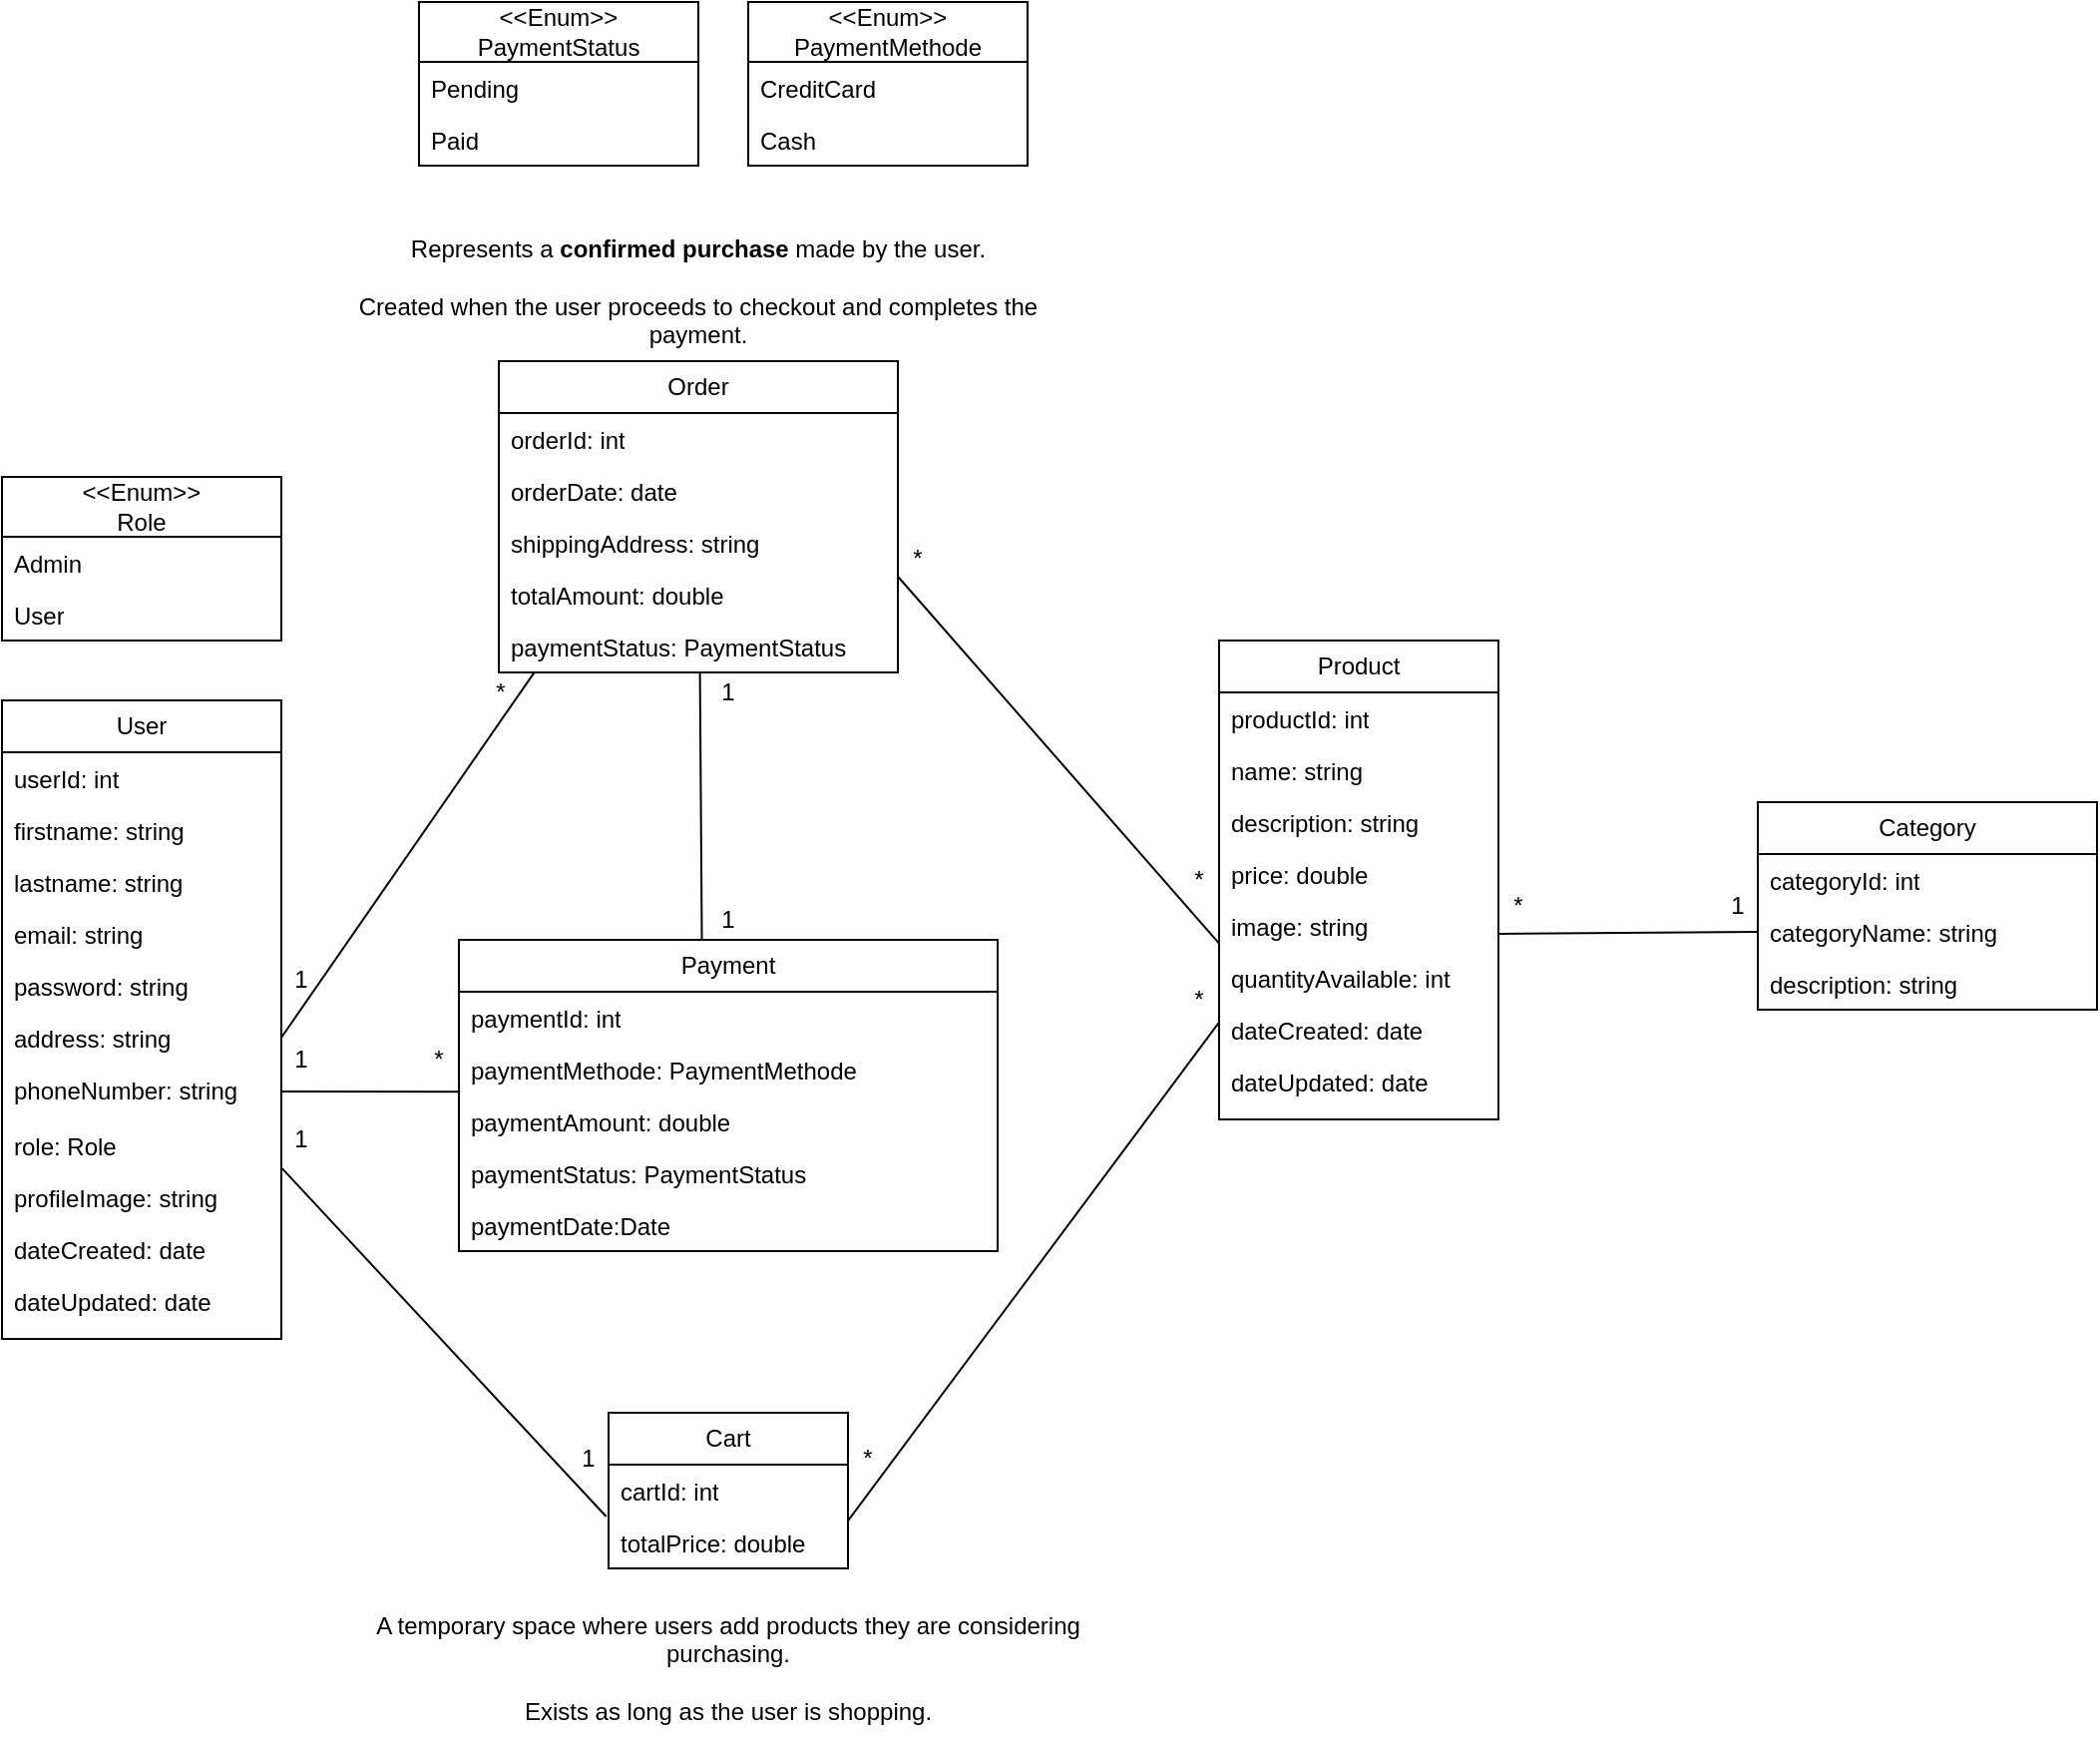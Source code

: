 <mxfile version="23.1.5" type="device">
  <diagram name="Page-1" id="eB4_xtLybcsOjLqDLZQW">
    <mxGraphModel dx="1194" dy="1825" grid="1" gridSize="10" guides="1" tooltips="1" connect="1" arrows="1" fold="1" page="1" pageScale="1" pageWidth="827" pageHeight="1169" math="0" shadow="0">
      <root>
        <mxCell id="0" />
        <mxCell id="1" parent="0" />
        <mxCell id="DcUsjoclc4RK8WbiUvSw-1" value="User" style="swimlane;fontStyle=0;childLayout=stackLayout;horizontal=1;startSize=26;fillColor=none;horizontalStack=0;resizeParent=1;resizeParentMax=0;resizeLast=0;collapsible=1;marginBottom=0;whiteSpace=wrap;html=1;" parent="1" vertex="1">
          <mxGeometry x="50" y="150" width="140" height="320" as="geometry" />
        </mxCell>
        <mxCell id="DcUsjoclc4RK8WbiUvSw-2" value="userId: int" style="text;strokeColor=none;fillColor=none;align=left;verticalAlign=top;spacingLeft=4;spacingRight=4;overflow=hidden;rotatable=0;points=[[0,0.5],[1,0.5]];portConstraint=eastwest;whiteSpace=wrap;html=1;" parent="DcUsjoclc4RK8WbiUvSw-1" vertex="1">
          <mxGeometry y="26" width="140" height="26" as="geometry" />
        </mxCell>
        <mxCell id="DcUsjoclc4RK8WbiUvSw-3" value="firstname: string" style="text;strokeColor=none;fillColor=none;align=left;verticalAlign=top;spacingLeft=4;spacingRight=4;overflow=hidden;rotatable=0;points=[[0,0.5],[1,0.5]];portConstraint=eastwest;whiteSpace=wrap;html=1;" parent="DcUsjoclc4RK8WbiUvSw-1" vertex="1">
          <mxGeometry y="52" width="140" height="26" as="geometry" />
        </mxCell>
        <mxCell id="DcUsjoclc4RK8WbiUvSw-5" value="lastname: string" style="text;strokeColor=none;fillColor=none;align=left;verticalAlign=top;spacingLeft=4;spacingRight=4;overflow=hidden;rotatable=0;points=[[0,0.5],[1,0.5]];portConstraint=eastwest;whiteSpace=wrap;html=1;" parent="DcUsjoclc4RK8WbiUvSw-1" vertex="1">
          <mxGeometry y="78" width="140" height="26" as="geometry" />
        </mxCell>
        <mxCell id="DcUsjoclc4RK8WbiUvSw-6" value="email: string" style="text;strokeColor=none;fillColor=none;align=left;verticalAlign=top;spacingLeft=4;spacingRight=4;overflow=hidden;rotatable=0;points=[[0,0.5],[1,0.5]];portConstraint=eastwest;whiteSpace=wrap;html=1;" parent="DcUsjoclc4RK8WbiUvSw-1" vertex="1">
          <mxGeometry y="104" width="140" height="26" as="geometry" />
        </mxCell>
        <mxCell id="DcUsjoclc4RK8WbiUvSw-8" value="password: string" style="text;strokeColor=none;fillColor=none;align=left;verticalAlign=top;spacingLeft=4;spacingRight=4;overflow=hidden;rotatable=0;points=[[0,0.5],[1,0.5]];portConstraint=eastwest;whiteSpace=wrap;html=1;" parent="DcUsjoclc4RK8WbiUvSw-1" vertex="1">
          <mxGeometry y="130" width="140" height="26" as="geometry" />
        </mxCell>
        <mxCell id="DcUsjoclc4RK8WbiUvSw-9" value="address: string" style="text;strokeColor=none;fillColor=none;align=left;verticalAlign=top;spacingLeft=4;spacingRight=4;overflow=hidden;rotatable=0;points=[[0,0.5],[1,0.5]];portConstraint=eastwest;whiteSpace=wrap;html=1;" parent="DcUsjoclc4RK8WbiUvSw-1" vertex="1">
          <mxGeometry y="156" width="140" height="26" as="geometry" />
        </mxCell>
        <mxCell id="DcUsjoclc4RK8WbiUvSw-10" value="phoneNumber: string" style="text;strokeColor=none;fillColor=none;align=left;verticalAlign=top;spacingLeft=4;spacingRight=4;overflow=hidden;rotatable=0;points=[[0,0.5],[1,0.5]];portConstraint=eastwest;whiteSpace=wrap;html=1;" parent="DcUsjoclc4RK8WbiUvSw-1" vertex="1">
          <mxGeometry y="182" width="140" height="28" as="geometry" />
        </mxCell>
        <mxCell id="DcUsjoclc4RK8WbiUvSw-11" value="role: Role" style="text;strokeColor=none;fillColor=none;align=left;verticalAlign=top;spacingLeft=4;spacingRight=4;overflow=hidden;rotatable=0;points=[[0,0.5],[1,0.5]];portConstraint=eastwest;whiteSpace=wrap;html=1;" parent="DcUsjoclc4RK8WbiUvSw-1" vertex="1">
          <mxGeometry y="210" width="140" height="26" as="geometry" />
        </mxCell>
        <mxCell id="DcUsjoclc4RK8WbiUvSw-12" value="profileImage: string" style="text;strokeColor=none;fillColor=none;align=left;verticalAlign=top;spacingLeft=4;spacingRight=4;overflow=hidden;rotatable=0;points=[[0,0.5],[1,0.5]];portConstraint=eastwest;whiteSpace=wrap;html=1;" parent="DcUsjoclc4RK8WbiUvSw-1" vertex="1">
          <mxGeometry y="236" width="140" height="26" as="geometry" />
        </mxCell>
        <mxCell id="DcUsjoclc4RK8WbiUvSw-13" value="dateCreated: date" style="text;strokeColor=none;fillColor=none;align=left;verticalAlign=top;spacingLeft=4;spacingRight=4;overflow=hidden;rotatable=0;points=[[0,0.5],[1,0.5]];portConstraint=eastwest;whiteSpace=wrap;html=1;" parent="DcUsjoclc4RK8WbiUvSw-1" vertex="1">
          <mxGeometry y="262" width="140" height="26" as="geometry" />
        </mxCell>
        <mxCell id="DcUsjoclc4RK8WbiUvSw-4" value="dateUpdated: date" style="text;strokeColor=none;fillColor=none;align=left;verticalAlign=top;spacingLeft=4;spacingRight=4;overflow=hidden;rotatable=0;points=[[0,0.5],[1,0.5]];portConstraint=eastwest;whiteSpace=wrap;html=1;" parent="DcUsjoclc4RK8WbiUvSw-1" vertex="1">
          <mxGeometry y="288" width="140" height="32" as="geometry" />
        </mxCell>
        <mxCell id="DcUsjoclc4RK8WbiUvSw-14" value="Product" style="swimlane;fontStyle=0;childLayout=stackLayout;horizontal=1;startSize=26;fillColor=none;horizontalStack=0;resizeParent=1;resizeParentMax=0;resizeLast=0;collapsible=1;marginBottom=0;whiteSpace=wrap;html=1;" parent="1" vertex="1">
          <mxGeometry x="660" y="120" width="140" height="240" as="geometry" />
        </mxCell>
        <mxCell id="DcUsjoclc4RK8WbiUvSw-15" value="productId: int" style="text;strokeColor=none;fillColor=none;align=left;verticalAlign=top;spacingLeft=4;spacingRight=4;overflow=hidden;rotatable=0;points=[[0,0.5],[1,0.5]];portConstraint=eastwest;whiteSpace=wrap;html=1;" parent="DcUsjoclc4RK8WbiUvSw-14" vertex="1">
          <mxGeometry y="26" width="140" height="26" as="geometry" />
        </mxCell>
        <mxCell id="DcUsjoclc4RK8WbiUvSw-16" value="name: string" style="text;strokeColor=none;fillColor=none;align=left;verticalAlign=top;spacingLeft=4;spacingRight=4;overflow=hidden;rotatable=0;points=[[0,0.5],[1,0.5]];portConstraint=eastwest;whiteSpace=wrap;html=1;" parent="DcUsjoclc4RK8WbiUvSw-14" vertex="1">
          <mxGeometry y="52" width="140" height="26" as="geometry" />
        </mxCell>
        <mxCell id="DcUsjoclc4RK8WbiUvSw-17" value="description: string" style="text;strokeColor=none;fillColor=none;align=left;verticalAlign=top;spacingLeft=4;spacingRight=4;overflow=hidden;rotatable=0;points=[[0,0.5],[1,0.5]];portConstraint=eastwest;whiteSpace=wrap;html=1;" parent="DcUsjoclc4RK8WbiUvSw-14" vertex="1">
          <mxGeometry y="78" width="140" height="26" as="geometry" />
        </mxCell>
        <mxCell id="DcUsjoclc4RK8WbiUvSw-19" value="price: double" style="text;strokeColor=none;fillColor=none;align=left;verticalAlign=top;spacingLeft=4;spacingRight=4;overflow=hidden;rotatable=0;points=[[0,0.5],[1,0.5]];portConstraint=eastwest;whiteSpace=wrap;html=1;" parent="DcUsjoclc4RK8WbiUvSw-14" vertex="1">
          <mxGeometry y="104" width="140" height="26" as="geometry" />
        </mxCell>
        <mxCell id="DcUsjoclc4RK8WbiUvSw-22" value="image: string" style="text;strokeColor=none;fillColor=none;align=left;verticalAlign=top;spacingLeft=4;spacingRight=4;overflow=hidden;rotatable=0;points=[[0,0.5],[1,0.5]];portConstraint=eastwest;whiteSpace=wrap;html=1;" parent="DcUsjoclc4RK8WbiUvSw-14" vertex="1">
          <mxGeometry y="130" width="140" height="26" as="geometry" />
        </mxCell>
        <mxCell id="DcUsjoclc4RK8WbiUvSw-24" value="quantityAvailable: int" style="text;strokeColor=none;fillColor=none;align=left;verticalAlign=top;spacingLeft=4;spacingRight=4;overflow=hidden;rotatable=0;points=[[0,0.5],[1,0.5]];portConstraint=eastwest;whiteSpace=wrap;html=1;" parent="DcUsjoclc4RK8WbiUvSw-14" vertex="1">
          <mxGeometry y="156" width="140" height="26" as="geometry" />
        </mxCell>
        <mxCell id="DcUsjoclc4RK8WbiUvSw-29" value="dateCreated: date" style="text;strokeColor=none;fillColor=none;align=left;verticalAlign=top;spacingLeft=4;spacingRight=4;overflow=hidden;rotatable=0;points=[[0,0.5],[1,0.5]];portConstraint=eastwest;whiteSpace=wrap;html=1;" parent="DcUsjoclc4RK8WbiUvSw-14" vertex="1">
          <mxGeometry y="182" width="140" height="26" as="geometry" />
        </mxCell>
        <mxCell id="DcUsjoclc4RK8WbiUvSw-30" value="dateUpdated: date" style="text;strokeColor=none;fillColor=none;align=left;verticalAlign=top;spacingLeft=4;spacingRight=4;overflow=hidden;rotatable=0;points=[[0,0.5],[1,0.5]];portConstraint=eastwest;whiteSpace=wrap;html=1;" parent="DcUsjoclc4RK8WbiUvSw-14" vertex="1">
          <mxGeometry y="208" width="140" height="32" as="geometry" />
        </mxCell>
        <mxCell id="DcUsjoclc4RK8WbiUvSw-31" value="Order" style="swimlane;fontStyle=0;childLayout=stackLayout;horizontal=1;startSize=26;fillColor=none;horizontalStack=0;resizeParent=1;resizeParentMax=0;resizeLast=0;collapsible=1;marginBottom=0;whiteSpace=wrap;html=1;" parent="1" vertex="1">
          <mxGeometry x="299" y="-20" width="200" height="156" as="geometry" />
        </mxCell>
        <mxCell id="DcUsjoclc4RK8WbiUvSw-32" value="orderId: int" style="text;strokeColor=none;fillColor=none;align=left;verticalAlign=top;spacingLeft=4;spacingRight=4;overflow=hidden;rotatable=0;points=[[0,0.5],[1,0.5]];portConstraint=eastwest;whiteSpace=wrap;html=1;" parent="DcUsjoclc4RK8WbiUvSw-31" vertex="1">
          <mxGeometry y="26" width="200" height="26" as="geometry" />
        </mxCell>
        <mxCell id="DcUsjoclc4RK8WbiUvSw-34" value="orderDate: date" style="text;strokeColor=none;fillColor=none;align=left;verticalAlign=top;spacingLeft=4;spacingRight=4;overflow=hidden;rotatable=0;points=[[0,0.5],[1,0.5]];portConstraint=eastwest;whiteSpace=wrap;html=1;" parent="DcUsjoclc4RK8WbiUvSw-31" vertex="1">
          <mxGeometry y="52" width="200" height="26" as="geometry" />
        </mxCell>
        <mxCell id="DcUsjoclc4RK8WbiUvSw-35" value="shippingAddress: string" style="text;strokeColor=none;fillColor=none;align=left;verticalAlign=top;spacingLeft=4;spacingRight=4;overflow=hidden;rotatable=0;points=[[0,0.5],[1,0.5]];portConstraint=eastwest;whiteSpace=wrap;html=1;" parent="DcUsjoclc4RK8WbiUvSw-31" vertex="1">
          <mxGeometry y="78" width="200" height="26" as="geometry" />
        </mxCell>
        <mxCell id="DcUsjoclc4RK8WbiUvSw-36" value="totalAmount: double" style="text;strokeColor=none;fillColor=none;align=left;verticalAlign=top;spacingLeft=4;spacingRight=4;overflow=hidden;rotatable=0;points=[[0,0.5],[1,0.5]];portConstraint=eastwest;whiteSpace=wrap;html=1;" parent="DcUsjoclc4RK8WbiUvSw-31" vertex="1">
          <mxGeometry y="104" width="200" height="26" as="geometry" />
        </mxCell>
        <mxCell id="DcUsjoclc4RK8WbiUvSw-37" value="paymentStatus: PaymentStatus" style="text;strokeColor=none;fillColor=none;align=left;verticalAlign=top;spacingLeft=4;spacingRight=4;overflow=hidden;rotatable=0;points=[[0,0.5],[1,0.5]];portConstraint=eastwest;whiteSpace=wrap;html=1;" parent="DcUsjoclc4RK8WbiUvSw-31" vertex="1">
          <mxGeometry y="130" width="200" height="26" as="geometry" />
        </mxCell>
        <mxCell id="DcUsjoclc4RK8WbiUvSw-42" value="Cart" style="swimlane;fontStyle=0;childLayout=stackLayout;horizontal=1;startSize=26;fillColor=none;horizontalStack=0;resizeParent=1;resizeParentMax=0;resizeLast=0;collapsible=1;marginBottom=0;whiteSpace=wrap;html=1;" parent="1" vertex="1">
          <mxGeometry x="354" y="507" width="120" height="78" as="geometry" />
        </mxCell>
        <mxCell id="DcUsjoclc4RK8WbiUvSw-43" value="cartId: int" style="text;strokeColor=none;fillColor=none;align=left;verticalAlign=top;spacingLeft=4;spacingRight=4;overflow=hidden;rotatable=0;points=[[0,0.5],[1,0.5]];portConstraint=eastwest;whiteSpace=wrap;html=1;" parent="DcUsjoclc4RK8WbiUvSw-42" vertex="1">
          <mxGeometry y="26" width="120" height="26" as="geometry" />
        </mxCell>
        <mxCell id="DcUsjoclc4RK8WbiUvSw-44" value="totalPrice: double" style="text;strokeColor=none;fillColor=none;align=left;verticalAlign=top;spacingLeft=4;spacingRight=4;overflow=hidden;rotatable=0;points=[[0,0.5],[1,0.5]];portConstraint=eastwest;whiteSpace=wrap;html=1;" parent="DcUsjoclc4RK8WbiUvSw-42" vertex="1">
          <mxGeometry y="52" width="120" height="26" as="geometry" />
        </mxCell>
        <mxCell id="DcUsjoclc4RK8WbiUvSw-49" value="Payment" style="swimlane;fontStyle=0;childLayout=stackLayout;horizontal=1;startSize=26;fillColor=none;horizontalStack=0;resizeParent=1;resizeParentMax=0;resizeLast=0;collapsible=1;marginBottom=0;whiteSpace=wrap;html=1;" parent="1" vertex="1">
          <mxGeometry x="279" y="270" width="270" height="156" as="geometry" />
        </mxCell>
        <mxCell id="DcUsjoclc4RK8WbiUvSw-50" value="paymentId: int" style="text;strokeColor=none;fillColor=none;align=left;verticalAlign=top;spacingLeft=4;spacingRight=4;overflow=hidden;rotatable=0;points=[[0,0.5],[1,0.5]];portConstraint=eastwest;whiteSpace=wrap;html=1;" parent="DcUsjoclc4RK8WbiUvSw-49" vertex="1">
          <mxGeometry y="26" width="270" height="26" as="geometry" />
        </mxCell>
        <mxCell id="DcUsjoclc4RK8WbiUvSw-51" value="paymentMethode: PaymentMethode" style="text;strokeColor=none;fillColor=none;align=left;verticalAlign=top;spacingLeft=4;spacingRight=4;overflow=hidden;rotatable=0;points=[[0,0.5],[1,0.5]];portConstraint=eastwest;whiteSpace=wrap;html=1;" parent="DcUsjoclc4RK8WbiUvSw-49" vertex="1">
          <mxGeometry y="52" width="270" height="26" as="geometry" />
        </mxCell>
        <mxCell id="DcUsjoclc4RK8WbiUvSw-52" value="paymentAmount: double" style="text;strokeColor=none;fillColor=none;align=left;verticalAlign=top;spacingLeft=4;spacingRight=4;overflow=hidden;rotatable=0;points=[[0,0.5],[1,0.5]];portConstraint=eastwest;whiteSpace=wrap;html=1;" parent="DcUsjoclc4RK8WbiUvSw-49" vertex="1">
          <mxGeometry y="78" width="270" height="26" as="geometry" />
        </mxCell>
        <mxCell id="DcUsjoclc4RK8WbiUvSw-53" value="paymentStatus: PaymentStatus" style="text;strokeColor=none;fillColor=none;align=left;verticalAlign=top;spacingLeft=4;spacingRight=4;overflow=hidden;rotatable=0;points=[[0,0.5],[1,0.5]];portConstraint=eastwest;whiteSpace=wrap;html=1;" parent="DcUsjoclc4RK8WbiUvSw-49" vertex="1">
          <mxGeometry y="104" width="270" height="26" as="geometry" />
        </mxCell>
        <mxCell id="DcUsjoclc4RK8WbiUvSw-54" value="paymentDate:Date" style="text;strokeColor=none;fillColor=none;align=left;verticalAlign=top;spacingLeft=4;spacingRight=4;overflow=hidden;rotatable=0;points=[[0,0.5],[1,0.5]];portConstraint=eastwest;whiteSpace=wrap;html=1;" parent="DcUsjoclc4RK8WbiUvSw-49" vertex="1">
          <mxGeometry y="130" width="270" height="26" as="geometry" />
        </mxCell>
        <mxCell id="zyanbXAv6wr4q_JRIPx6-1" value="Category" style="swimlane;fontStyle=0;childLayout=stackLayout;horizontal=1;startSize=26;fillColor=none;horizontalStack=0;resizeParent=1;resizeParentMax=0;resizeLast=0;collapsible=1;marginBottom=0;whiteSpace=wrap;html=1;" parent="1" vertex="1">
          <mxGeometry x="930" y="201" width="170" height="104" as="geometry" />
        </mxCell>
        <mxCell id="zyanbXAv6wr4q_JRIPx6-2" value="categoryId: int" style="text;strokeColor=none;fillColor=none;align=left;verticalAlign=top;spacingLeft=4;spacingRight=4;overflow=hidden;rotatable=0;points=[[0,0.5],[1,0.5]];portConstraint=eastwest;whiteSpace=wrap;html=1;" parent="zyanbXAv6wr4q_JRIPx6-1" vertex="1">
          <mxGeometry y="26" width="170" height="26" as="geometry" />
        </mxCell>
        <mxCell id="zyanbXAv6wr4q_JRIPx6-4" value="categoryName: string" style="text;strokeColor=none;fillColor=none;align=left;verticalAlign=top;spacingLeft=4;spacingRight=4;overflow=hidden;rotatable=0;points=[[0,0.5],[1,0.5]];portConstraint=eastwest;whiteSpace=wrap;html=1;" parent="zyanbXAv6wr4q_JRIPx6-1" vertex="1">
          <mxGeometry y="52" width="170" height="26" as="geometry" />
        </mxCell>
        <mxCell id="zyanbXAv6wr4q_JRIPx6-3" value="description: string" style="text;strokeColor=none;fillColor=none;align=left;verticalAlign=top;spacingLeft=4;spacingRight=4;overflow=hidden;rotatable=0;points=[[0,0.5],[1,0.5]];portConstraint=eastwest;whiteSpace=wrap;html=1;" parent="zyanbXAv6wr4q_JRIPx6-1" vertex="1">
          <mxGeometry y="78" width="170" height="26" as="geometry" />
        </mxCell>
        <mxCell id="zyanbXAv6wr4q_JRIPx6-6" value="" style="endArrow=none;html=1;rounded=0;exitX=1;exitY=0.5;exitDx=0;exitDy=0;entryX=0.09;entryY=0.987;entryDx=0;entryDy=0;entryPerimeter=0;fillColor=none;" parent="1" source="DcUsjoclc4RK8WbiUvSw-9" target="DcUsjoclc4RK8WbiUvSw-37" edge="1">
          <mxGeometry width="50" height="50" relative="1" as="geometry">
            <mxPoint x="280" y="490" as="sourcePoint" />
            <mxPoint x="317.6" y="161.792" as="targetPoint" />
          </mxGeometry>
        </mxCell>
        <mxCell id="zyanbXAv6wr4q_JRIPx6-7" value="" style="endArrow=none;html=1;rounded=0;exitX=1.003;exitY=0.946;exitDx=0;exitDy=0;exitPerimeter=0;entryX=-0.01;entryY=0;entryDx=0;entryDy=0;entryPerimeter=0;fillColor=none;" parent="1" source="DcUsjoclc4RK8WbiUvSw-11" target="DcUsjoclc4RK8WbiUvSw-44" edge="1">
          <mxGeometry width="50" height="50" relative="1" as="geometry">
            <mxPoint x="400" y="520" as="sourcePoint" />
            <mxPoint x="330" y="560" as="targetPoint" />
          </mxGeometry>
        </mxCell>
        <mxCell id="zyanbXAv6wr4q_JRIPx6-8" value="" style="endArrow=none;html=1;rounded=0;exitX=1;exitY=0.5;exitDx=0;exitDy=0;entryX=0.002;entryY=0.929;entryDx=0;entryDy=0;entryPerimeter=0;fillColor=none;" parent="1" source="DcUsjoclc4RK8WbiUvSw-10" target="DcUsjoclc4RK8WbiUvSw-51" edge="1">
          <mxGeometry width="50" height="50" relative="1" as="geometry">
            <mxPoint x="220" y="360" as="sourcePoint" />
            <mxPoint x="270" y="310" as="targetPoint" />
          </mxGeometry>
        </mxCell>
        <mxCell id="zyanbXAv6wr4q_JRIPx6-9" value="" style="endArrow=none;html=1;rounded=0;entryX=0;entryY=0.839;entryDx=0;entryDy=0;entryPerimeter=0;exitX=1.001;exitY=0.158;exitDx=0;exitDy=0;exitPerimeter=0;fillColor=none;" parent="1" source="DcUsjoclc4RK8WbiUvSw-36" edge="1">
          <mxGeometry width="50" height="50" relative="1" as="geometry">
            <mxPoint x="510" y="90" as="sourcePoint" />
            <mxPoint x="660" y="271.814" as="targetPoint" />
          </mxGeometry>
        </mxCell>
        <mxCell id="zyanbXAv6wr4q_JRIPx6-11" value="" style="endArrow=none;html=1;rounded=0;exitX=0.451;exitY=-0.001;exitDx=0;exitDy=0;exitPerimeter=0;entryX=0.504;entryY=0.987;entryDx=0;entryDy=0;entryPerimeter=0;fillColor=none;" parent="1" source="DcUsjoclc4RK8WbiUvSw-49" target="DcUsjoclc4RK8WbiUvSw-37" edge="1">
          <mxGeometry width="50" height="50" relative="1" as="geometry">
            <mxPoint x="350" y="230" as="sourcePoint" />
            <mxPoint x="400" y="140" as="targetPoint" />
          </mxGeometry>
        </mxCell>
        <mxCell id="zyanbXAv6wr4q_JRIPx6-13" value="" style="endArrow=none;html=1;rounded=0;exitX=0.999;exitY=0.09;exitDx=0;exitDy=0;exitPerimeter=0;entryX=-0.002;entryY=0.372;entryDx=0;entryDy=0;entryPerimeter=0;fillColor=none;" parent="1" source="DcUsjoclc4RK8WbiUvSw-44" target="DcUsjoclc4RK8WbiUvSw-29" edge="1">
          <mxGeometry width="50" height="50" relative="1" as="geometry">
            <mxPoint x="590" y="550" as="sourcePoint" />
            <mxPoint x="640" y="500" as="targetPoint" />
          </mxGeometry>
        </mxCell>
        <mxCell id="zyanbXAv6wr4q_JRIPx6-14" value="" style="endArrow=none;html=1;rounded=0;exitX=1.002;exitY=0.654;exitDx=0;exitDy=0;exitPerimeter=0;entryX=0;entryY=0.5;entryDx=0;entryDy=0;fillColor=none;" parent="1" target="zyanbXAv6wr4q_JRIPx6-4" edge="1">
          <mxGeometry width="50" height="50" relative="1" as="geometry">
            <mxPoint x="800.28" y="267.004" as="sourcePoint" />
            <mxPoint x="930" y="240" as="targetPoint" />
          </mxGeometry>
        </mxCell>
        <mxCell id="FmaTkWmD4BoVcefn0_ry-4" value="*" style="text;html=1;align=center;verticalAlign=middle;whiteSpace=wrap;rounded=0;fillColor=none;" parent="1" vertex="1">
          <mxGeometry x="290" y="136" width="20" height="20" as="geometry" />
        </mxCell>
        <mxCell id="FmaTkWmD4BoVcefn0_ry-5" value="1" style="text;html=1;align=center;verticalAlign=middle;whiteSpace=wrap;rounded=0;fillColor=none;" parent="1" vertex="1">
          <mxGeometry x="190" y="280" width="20" height="20" as="geometry" />
        </mxCell>
        <mxCell id="FmaTkWmD4BoVcefn0_ry-6" value="1" style="text;html=1;align=center;verticalAlign=middle;whiteSpace=wrap;rounded=0;fillColor=none;" parent="1" vertex="1">
          <mxGeometry x="190" y="360" width="20" height="20" as="geometry" />
        </mxCell>
        <mxCell id="FmaTkWmD4BoVcefn0_ry-7" value="1" style="text;html=1;align=center;verticalAlign=middle;whiteSpace=wrap;rounded=0;fillColor=none;" parent="1" vertex="1">
          <mxGeometry x="334" y="520" width="20" height="20" as="geometry" />
        </mxCell>
        <mxCell id="FmaTkWmD4BoVcefn0_ry-8" value="1" style="text;html=1;align=center;verticalAlign=middle;whiteSpace=wrap;rounded=0;fillColor=none;" parent="1" vertex="1">
          <mxGeometry x="190" y="320" width="20" height="20" as="geometry" />
        </mxCell>
        <mxCell id="FmaTkWmD4BoVcefn0_ry-9" value="*" style="text;html=1;align=center;verticalAlign=middle;whiteSpace=wrap;rounded=0;fillColor=none;" parent="1" vertex="1">
          <mxGeometry x="259" y="320" width="20" height="20" as="geometry" />
        </mxCell>
        <mxCell id="FmaTkWmD4BoVcefn0_ry-11" value="*" style="text;html=1;align=center;verticalAlign=middle;whiteSpace=wrap;rounded=0;fillColor=none;" parent="1" vertex="1">
          <mxGeometry x="499" y="69" width="20" height="20" as="geometry" />
        </mxCell>
        <mxCell id="FmaTkWmD4BoVcefn0_ry-12" value="*" style="text;html=1;align=center;verticalAlign=middle;whiteSpace=wrap;rounded=0;fillColor=none;" parent="1" vertex="1">
          <mxGeometry x="640" y="230" width="20" height="20" as="geometry" />
        </mxCell>
        <mxCell id="FmaTkWmD4BoVcefn0_ry-13" value="*" style="text;html=1;align=center;verticalAlign=middle;whiteSpace=wrap;rounded=0;fillColor=none;" parent="1" vertex="1">
          <mxGeometry x="800" y="243" width="20" height="20" as="geometry" />
        </mxCell>
        <mxCell id="FmaTkWmD4BoVcefn0_ry-15" value="1" style="text;html=1;align=center;verticalAlign=middle;whiteSpace=wrap;rounded=0;fillColor=none;" parent="1" vertex="1">
          <mxGeometry x="910" y="243" width="20" height="20" as="geometry" />
        </mxCell>
        <mxCell id="FmaTkWmD4BoVcefn0_ry-16" value="*" style="text;html=1;align=center;verticalAlign=middle;whiteSpace=wrap;rounded=0;fillColor=none;" parent="1" vertex="1">
          <mxGeometry x="474" y="520" width="20" height="20" as="geometry" />
        </mxCell>
        <mxCell id="FmaTkWmD4BoVcefn0_ry-17" value="*" style="text;html=1;align=center;verticalAlign=middle;whiteSpace=wrap;rounded=0;fillColor=none;" parent="1" vertex="1">
          <mxGeometry x="640" y="290" width="20" height="20" as="geometry" />
        </mxCell>
        <mxCell id="FmaTkWmD4BoVcefn0_ry-18" value="1" style="text;html=1;align=center;verticalAlign=middle;whiteSpace=wrap;rounded=0;fillColor=none;" parent="1" vertex="1">
          <mxGeometry x="404" y="136" width="20" height="20" as="geometry" />
        </mxCell>
        <mxCell id="FmaTkWmD4BoVcefn0_ry-19" value="1" style="text;html=1;align=center;verticalAlign=middle;whiteSpace=wrap;rounded=0;fillColor=none;" parent="1" vertex="1">
          <mxGeometry x="404" y="250" width="20" height="20" as="geometry" />
        </mxCell>
        <mxCell id="FmaTkWmD4BoVcefn0_ry-20" value="&amp;lt;&amp;lt;Enum&amp;gt;&amp;gt;&lt;br&gt;Role" style="swimlane;fontStyle=0;childLayout=stackLayout;horizontal=1;startSize=30;fillColor=none;horizontalStack=0;resizeParent=1;resizeParentMax=0;resizeLast=0;collapsible=1;marginBottom=0;whiteSpace=wrap;html=1;" parent="1" vertex="1">
          <mxGeometry x="50" y="38" width="140" height="82" as="geometry" />
        </mxCell>
        <mxCell id="FmaTkWmD4BoVcefn0_ry-21" value="Admin" style="text;strokeColor=none;fillColor=none;align=left;verticalAlign=top;spacingLeft=4;spacingRight=4;overflow=hidden;rotatable=0;points=[[0,0.5],[1,0.5]];portConstraint=eastwest;whiteSpace=wrap;html=1;" parent="FmaTkWmD4BoVcefn0_ry-20" vertex="1">
          <mxGeometry y="30" width="140" height="26" as="geometry" />
        </mxCell>
        <mxCell id="FmaTkWmD4BoVcefn0_ry-22" value="User" style="text;strokeColor=none;fillColor=none;align=left;verticalAlign=top;spacingLeft=4;spacingRight=4;overflow=hidden;rotatable=0;points=[[0,0.5],[1,0.5]];portConstraint=eastwest;whiteSpace=wrap;html=1;" parent="FmaTkWmD4BoVcefn0_ry-20" vertex="1">
          <mxGeometry y="56" width="140" height="26" as="geometry" />
        </mxCell>
        <mxCell id="FmaTkWmD4BoVcefn0_ry-24" value="&amp;lt;&amp;lt;Enum&amp;gt;&amp;gt;&lt;br&gt;PaymentStatus" style="swimlane;fontStyle=0;childLayout=stackLayout;horizontal=1;startSize=30;fillColor=none;horizontalStack=0;resizeParent=1;resizeParentMax=0;resizeLast=0;collapsible=1;marginBottom=0;whiteSpace=wrap;html=1;" parent="1" vertex="1">
          <mxGeometry x="259" y="-200" width="140" height="82" as="geometry" />
        </mxCell>
        <mxCell id="FmaTkWmD4BoVcefn0_ry-25" value="Pending" style="text;strokeColor=none;fillColor=none;align=left;verticalAlign=top;spacingLeft=4;spacingRight=4;overflow=hidden;rotatable=0;points=[[0,0.5],[1,0.5]];portConstraint=eastwest;whiteSpace=wrap;html=1;" parent="FmaTkWmD4BoVcefn0_ry-24" vertex="1">
          <mxGeometry y="30" width="140" height="26" as="geometry" />
        </mxCell>
        <mxCell id="FmaTkWmD4BoVcefn0_ry-26" value="Paid" style="text;strokeColor=none;fillColor=none;align=left;verticalAlign=top;spacingLeft=4;spacingRight=4;overflow=hidden;rotatable=0;points=[[0,0.5],[1,0.5]];portConstraint=eastwest;whiteSpace=wrap;html=1;" parent="FmaTkWmD4BoVcefn0_ry-24" vertex="1">
          <mxGeometry y="56" width="140" height="26" as="geometry" />
        </mxCell>
        <mxCell id="FmaTkWmD4BoVcefn0_ry-34" value="&amp;lt;&amp;lt;Enum&amp;gt;&amp;gt;&lt;br&gt;PaymentMethode" style="swimlane;fontStyle=0;childLayout=stackLayout;horizontal=1;startSize=30;fillColor=none;horizontalStack=0;resizeParent=1;resizeParentMax=0;resizeLast=0;collapsible=1;marginBottom=0;whiteSpace=wrap;html=1;" parent="1" vertex="1">
          <mxGeometry x="424" y="-200" width="140" height="82" as="geometry" />
        </mxCell>
        <mxCell id="FmaTkWmD4BoVcefn0_ry-35" value="CreditCard" style="text;strokeColor=none;fillColor=none;align=left;verticalAlign=top;spacingLeft=4;spacingRight=4;overflow=hidden;rotatable=0;points=[[0,0.5],[1,0.5]];portConstraint=eastwest;whiteSpace=wrap;html=1;" parent="FmaTkWmD4BoVcefn0_ry-34" vertex="1">
          <mxGeometry y="30" width="140" height="26" as="geometry" />
        </mxCell>
        <mxCell id="FmaTkWmD4BoVcefn0_ry-36" value="Cash" style="text;strokeColor=none;fillColor=none;align=left;verticalAlign=top;spacingLeft=4;spacingRight=4;overflow=hidden;rotatable=0;points=[[0,0.5],[1,0.5]];portConstraint=eastwest;whiteSpace=wrap;html=1;" parent="FmaTkWmD4BoVcefn0_ry-34" vertex="1">
          <mxGeometry y="56" width="140" height="26" as="geometry" />
        </mxCell>
        <mxCell id="MR5AHOmAY-pjDirSUBLq-1" value="Represents a &lt;strong&gt;confirmed purchase&lt;/strong&gt; made by the user.&lt;br&gt;&lt;br&gt;Created when the user proceeds to checkout and completes the payment." style="text;html=1;align=center;verticalAlign=middle;whiteSpace=wrap;rounded=0;" vertex="1" parent="1">
          <mxGeometry x="206" y="-90" width="386" height="70" as="geometry" />
        </mxCell>
        <mxCell id="MR5AHOmAY-pjDirSUBLq-2" value="A temporary space where users add products they are considering purchasing.&lt;br&gt;&lt;br&gt;Exists as long as the user is shopping." style="text;html=1;align=center;verticalAlign=middle;whiteSpace=wrap;rounded=0;" vertex="1" parent="1">
          <mxGeometry x="221" y="600" width="386" height="70" as="geometry" />
        </mxCell>
      </root>
    </mxGraphModel>
  </diagram>
</mxfile>

